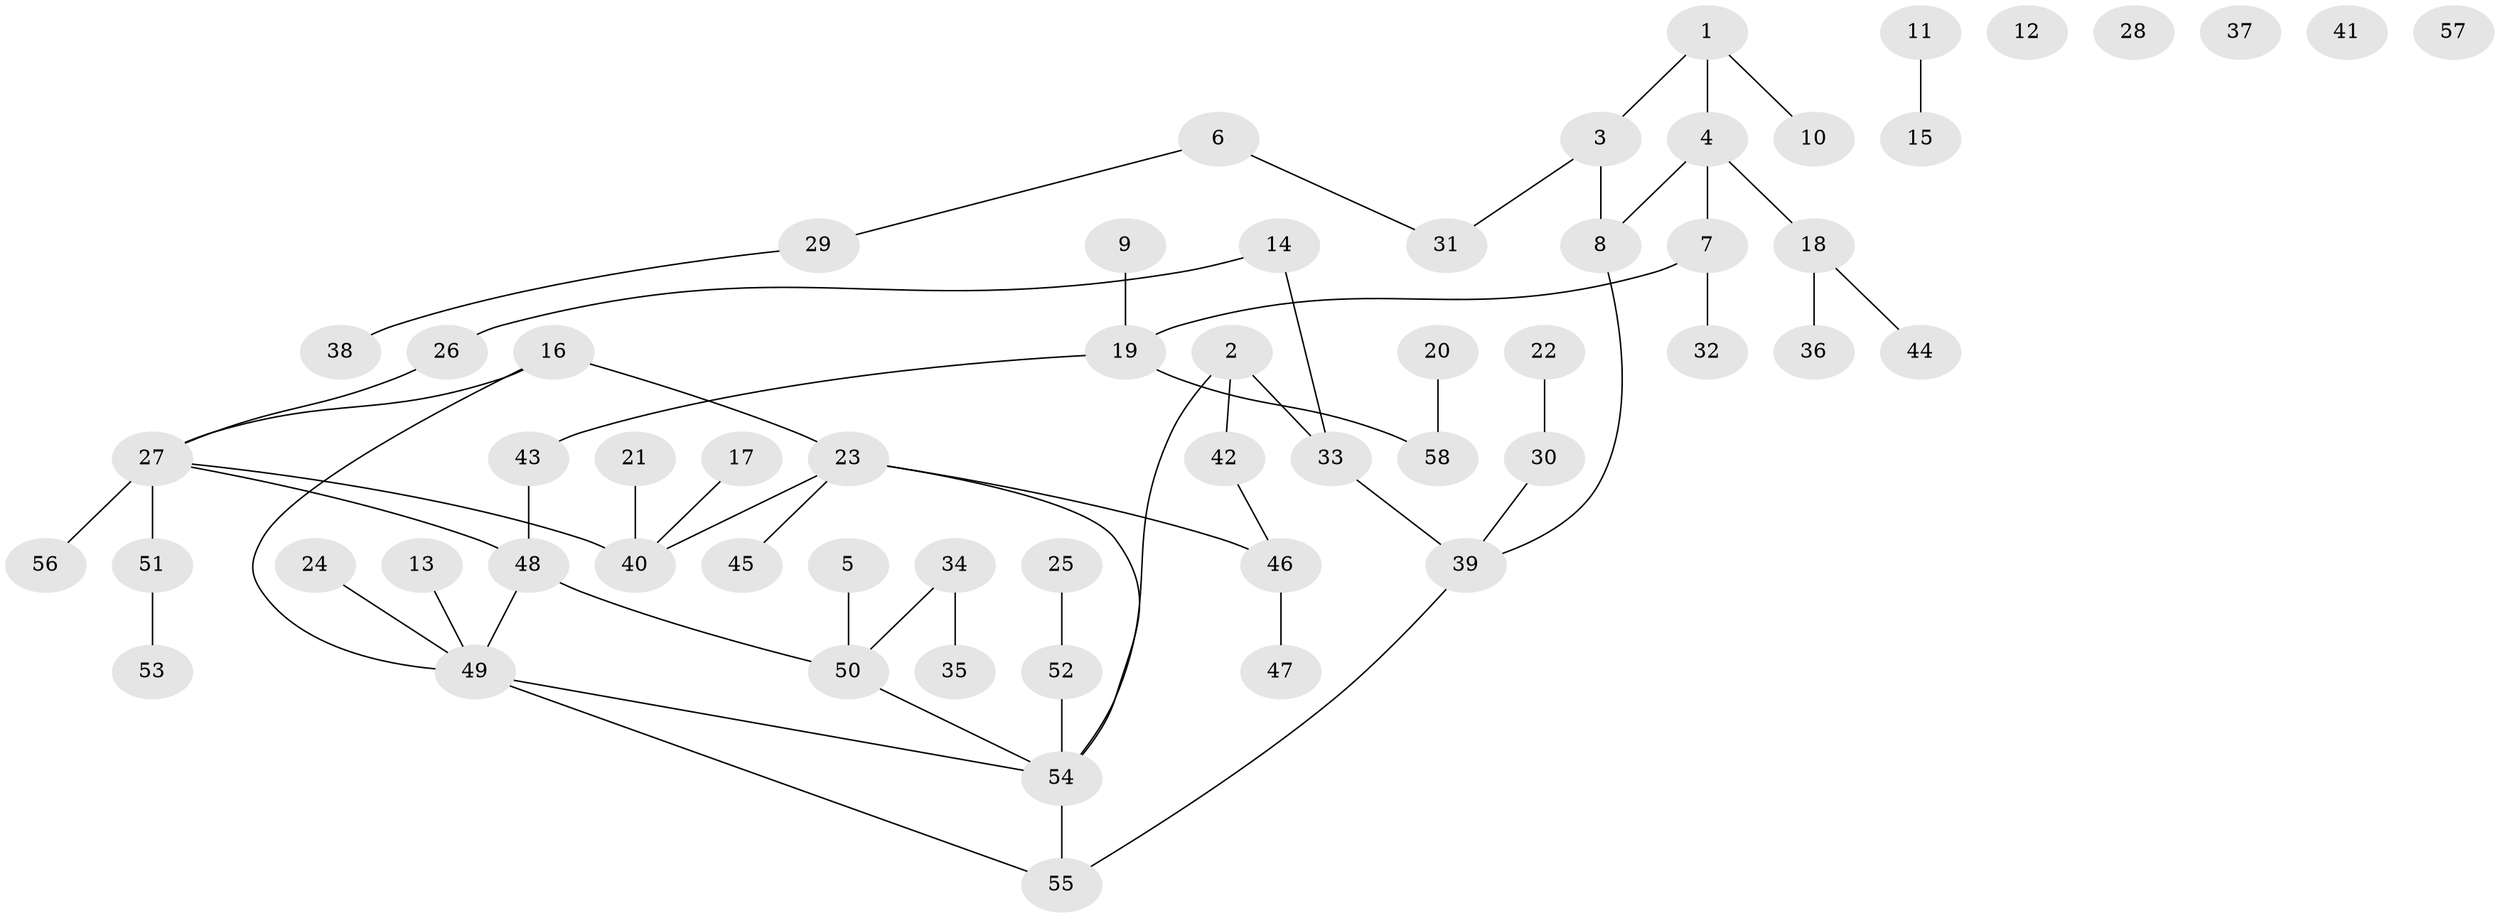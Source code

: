 // coarse degree distribution, {1: 0.3888888888888889, 5: 0.1111111111111111, 6: 0.05555555555555555, 3: 0.16666666666666666, 2: 0.16666666666666666, 4: 0.1111111111111111}
// Generated by graph-tools (version 1.1) at 2025/48/03/04/25 22:48:00]
// undirected, 58 vertices, 61 edges
graph export_dot {
  node [color=gray90,style=filled];
  1;
  2;
  3;
  4;
  5;
  6;
  7;
  8;
  9;
  10;
  11;
  12;
  13;
  14;
  15;
  16;
  17;
  18;
  19;
  20;
  21;
  22;
  23;
  24;
  25;
  26;
  27;
  28;
  29;
  30;
  31;
  32;
  33;
  34;
  35;
  36;
  37;
  38;
  39;
  40;
  41;
  42;
  43;
  44;
  45;
  46;
  47;
  48;
  49;
  50;
  51;
  52;
  53;
  54;
  55;
  56;
  57;
  58;
  1 -- 3;
  1 -- 4;
  1 -- 10;
  2 -- 33;
  2 -- 42;
  2 -- 54;
  3 -- 8;
  3 -- 31;
  4 -- 7;
  4 -- 8;
  4 -- 18;
  5 -- 50;
  6 -- 29;
  6 -- 31;
  7 -- 19;
  7 -- 32;
  8 -- 39;
  9 -- 19;
  11 -- 15;
  13 -- 49;
  14 -- 26;
  14 -- 33;
  16 -- 23;
  16 -- 27;
  16 -- 49;
  17 -- 40;
  18 -- 36;
  18 -- 44;
  19 -- 43;
  19 -- 58;
  20 -- 58;
  21 -- 40;
  22 -- 30;
  23 -- 40;
  23 -- 45;
  23 -- 46;
  23 -- 54;
  24 -- 49;
  25 -- 52;
  26 -- 27;
  27 -- 40;
  27 -- 48;
  27 -- 51;
  27 -- 56;
  29 -- 38;
  30 -- 39;
  33 -- 39;
  34 -- 35;
  34 -- 50;
  39 -- 55;
  42 -- 46;
  43 -- 48;
  46 -- 47;
  48 -- 49;
  48 -- 50;
  49 -- 54;
  49 -- 55;
  50 -- 54;
  51 -- 53;
  52 -- 54;
  54 -- 55;
}

